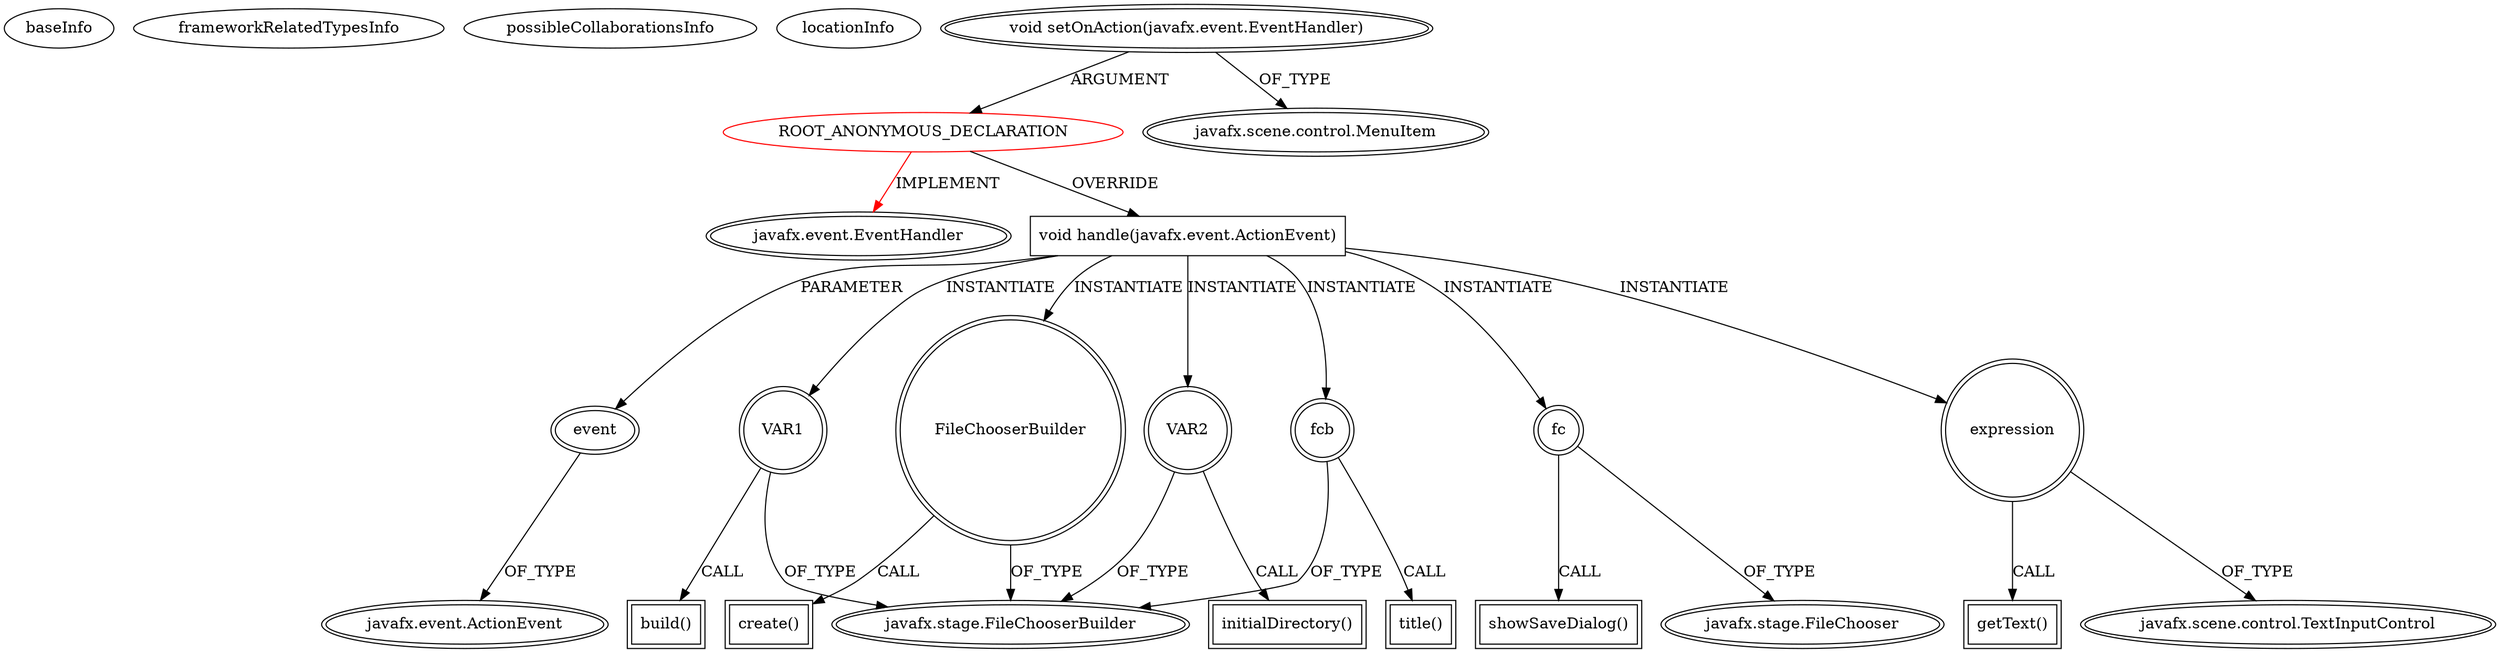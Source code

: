 digraph {
baseInfo[graphId=189,category="extension_graph",isAnonymous=true,possibleRelation=false]
frameworkRelatedTypesInfo[0="javafx.event.EventHandler"]
possibleCollaborationsInfo[]
locationInfo[projectName="BryceLawrence-Tableiness",filePath="/BryceLawrence-Tableiness/Tableiness-master/src/truthtablegenerator/GUI.java",contextSignature="void createFileMenuBar(javafx.stage.Stage)",graphId="189"]
0[label="ROOT_ANONYMOUS_DECLARATION",vertexType="ROOT_ANONYMOUS_DECLARATION",isFrameworkType=false,color=red]
1[label="javafx.event.EventHandler",vertexType="FRAMEWORK_INTERFACE_TYPE",isFrameworkType=true,peripheries=2]
2[label="void setOnAction(javafx.event.EventHandler)",vertexType="OUTSIDE_CALL",isFrameworkType=true,peripheries=2]
3[label="javafx.scene.control.MenuItem",vertexType="FRAMEWORK_CLASS_TYPE",isFrameworkType=true,peripheries=2]
4[label="void handle(javafx.event.ActionEvent)",vertexType="OVERRIDING_METHOD_DECLARATION",isFrameworkType=false,shape=box]
5[label="event",vertexType="PARAMETER_DECLARATION",isFrameworkType=true,peripheries=2]
6[label="javafx.event.ActionEvent",vertexType="FRAMEWORK_CLASS_TYPE",isFrameworkType=true,peripheries=2]
7[label="FileChooserBuilder",vertexType="VARIABLE_EXPRESION",isFrameworkType=true,peripheries=2,shape=circle]
9[label="javafx.stage.FileChooserBuilder",vertexType="FRAMEWORK_CLASS_TYPE",isFrameworkType=true,peripheries=2]
8[label="create()",vertexType="INSIDE_CALL",isFrameworkType=true,peripheries=2,shape=box]
10[label="VAR1",vertexType="VARIABLE_EXPRESION",isFrameworkType=true,peripheries=2,shape=circle]
11[label="build()",vertexType="INSIDE_CALL",isFrameworkType=true,peripheries=2,shape=box]
13[label="VAR2",vertexType="VARIABLE_EXPRESION",isFrameworkType=true,peripheries=2,shape=circle]
14[label="initialDirectory()",vertexType="INSIDE_CALL",isFrameworkType=true,peripheries=2,shape=box]
16[label="fcb",vertexType="VARIABLE_EXPRESION",isFrameworkType=true,peripheries=2,shape=circle]
17[label="title()",vertexType="INSIDE_CALL",isFrameworkType=true,peripheries=2,shape=box]
19[label="fc",vertexType="VARIABLE_EXPRESION",isFrameworkType=true,peripheries=2,shape=circle]
21[label="javafx.stage.FileChooser",vertexType="FRAMEWORK_CLASS_TYPE",isFrameworkType=true,peripheries=2]
20[label="showSaveDialog()",vertexType="INSIDE_CALL",isFrameworkType=true,peripheries=2,shape=box]
22[label="expression",vertexType="VARIABLE_EXPRESION",isFrameworkType=true,peripheries=2,shape=circle]
24[label="javafx.scene.control.TextInputControl",vertexType="FRAMEWORK_CLASS_TYPE",isFrameworkType=true,peripheries=2]
23[label="getText()",vertexType="INSIDE_CALL",isFrameworkType=true,peripheries=2,shape=box]
0->1[label="IMPLEMENT",color=red]
2->0[label="ARGUMENT"]
2->3[label="OF_TYPE"]
0->4[label="OVERRIDE"]
5->6[label="OF_TYPE"]
4->5[label="PARAMETER"]
4->7[label="INSTANTIATE"]
7->9[label="OF_TYPE"]
7->8[label="CALL"]
4->10[label="INSTANTIATE"]
10->9[label="OF_TYPE"]
10->11[label="CALL"]
4->13[label="INSTANTIATE"]
13->9[label="OF_TYPE"]
13->14[label="CALL"]
4->16[label="INSTANTIATE"]
16->9[label="OF_TYPE"]
16->17[label="CALL"]
4->19[label="INSTANTIATE"]
19->21[label="OF_TYPE"]
19->20[label="CALL"]
4->22[label="INSTANTIATE"]
22->24[label="OF_TYPE"]
22->23[label="CALL"]
}
